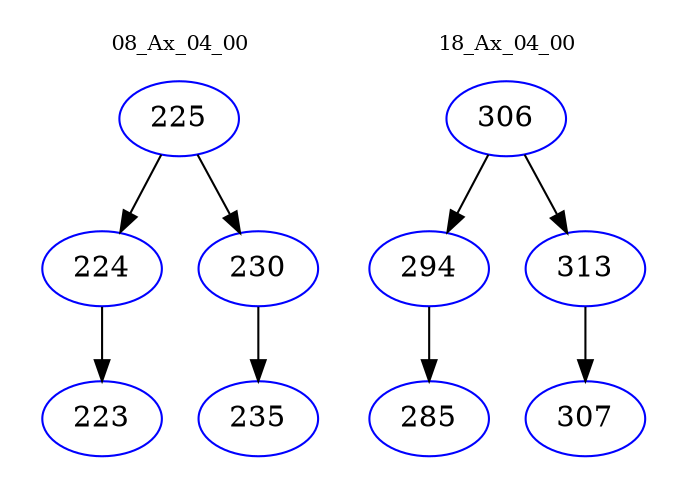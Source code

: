 digraph{
subgraph cluster_0 {
color = white
label = "08_Ax_04_00";
fontsize=10;
T0_225 [label="225", color="blue"]
T0_225 -> T0_224 [color="black"]
T0_224 [label="224", color="blue"]
T0_224 -> T0_223 [color="black"]
T0_223 [label="223", color="blue"]
T0_225 -> T0_230 [color="black"]
T0_230 [label="230", color="blue"]
T0_230 -> T0_235 [color="black"]
T0_235 [label="235", color="blue"]
}
subgraph cluster_1 {
color = white
label = "18_Ax_04_00";
fontsize=10;
T1_306 [label="306", color="blue"]
T1_306 -> T1_294 [color="black"]
T1_294 [label="294", color="blue"]
T1_294 -> T1_285 [color="black"]
T1_285 [label="285", color="blue"]
T1_306 -> T1_313 [color="black"]
T1_313 [label="313", color="blue"]
T1_313 -> T1_307 [color="black"]
T1_307 [label="307", color="blue"]
}
}
